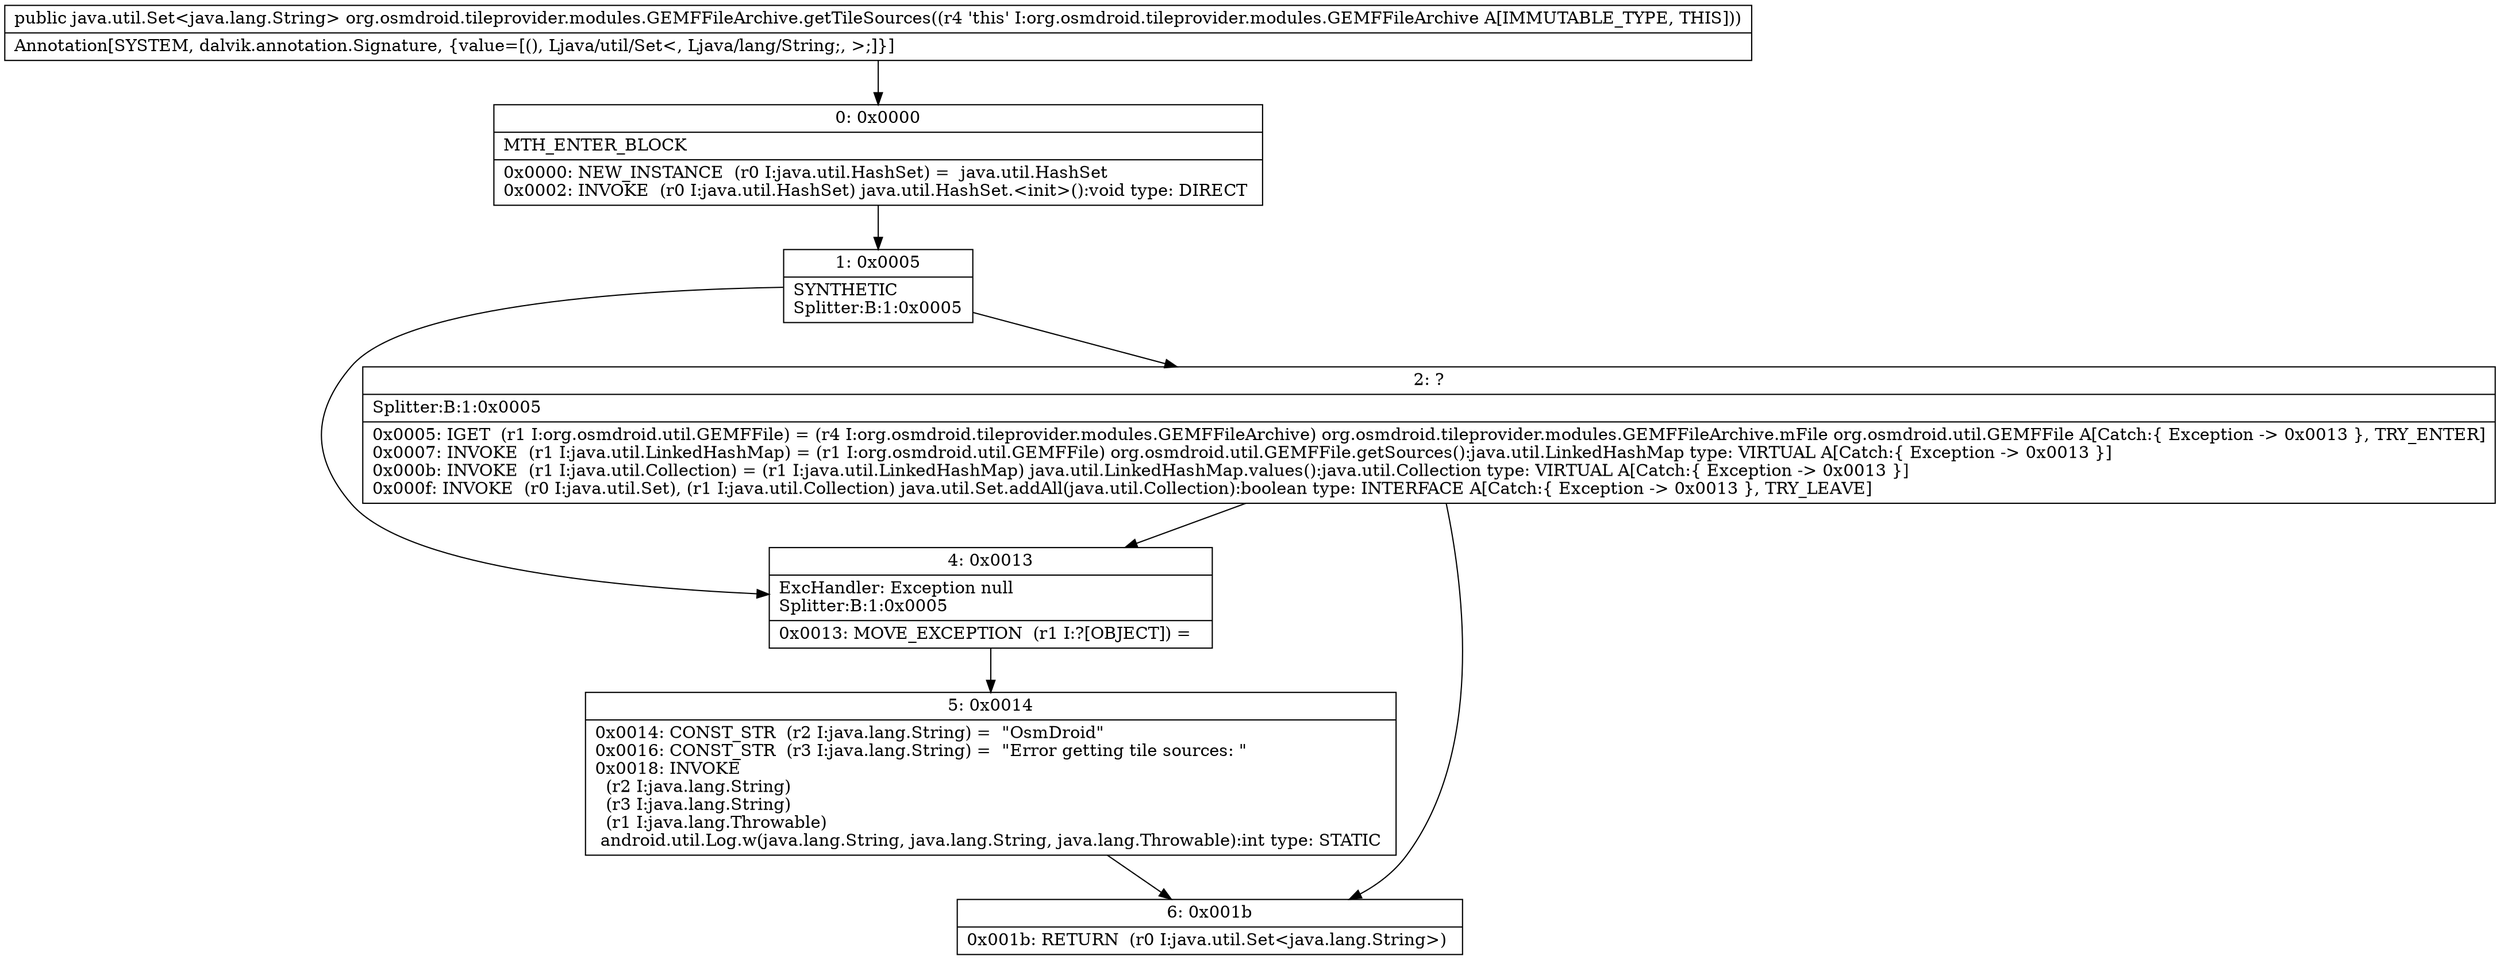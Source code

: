 digraph "CFG fororg.osmdroid.tileprovider.modules.GEMFFileArchive.getTileSources()Ljava\/util\/Set;" {
Node_0 [shape=record,label="{0\:\ 0x0000|MTH_ENTER_BLOCK\l|0x0000: NEW_INSTANCE  (r0 I:java.util.HashSet) =  java.util.HashSet \l0x0002: INVOKE  (r0 I:java.util.HashSet) java.util.HashSet.\<init\>():void type: DIRECT \l}"];
Node_1 [shape=record,label="{1\:\ 0x0005|SYNTHETIC\lSplitter:B:1:0x0005\l}"];
Node_2 [shape=record,label="{2\:\ ?|Splitter:B:1:0x0005\l|0x0005: IGET  (r1 I:org.osmdroid.util.GEMFFile) = (r4 I:org.osmdroid.tileprovider.modules.GEMFFileArchive) org.osmdroid.tileprovider.modules.GEMFFileArchive.mFile org.osmdroid.util.GEMFFile A[Catch:\{ Exception \-\> 0x0013 \}, TRY_ENTER]\l0x0007: INVOKE  (r1 I:java.util.LinkedHashMap) = (r1 I:org.osmdroid.util.GEMFFile) org.osmdroid.util.GEMFFile.getSources():java.util.LinkedHashMap type: VIRTUAL A[Catch:\{ Exception \-\> 0x0013 \}]\l0x000b: INVOKE  (r1 I:java.util.Collection) = (r1 I:java.util.LinkedHashMap) java.util.LinkedHashMap.values():java.util.Collection type: VIRTUAL A[Catch:\{ Exception \-\> 0x0013 \}]\l0x000f: INVOKE  (r0 I:java.util.Set), (r1 I:java.util.Collection) java.util.Set.addAll(java.util.Collection):boolean type: INTERFACE A[Catch:\{ Exception \-\> 0x0013 \}, TRY_LEAVE]\l}"];
Node_4 [shape=record,label="{4\:\ 0x0013|ExcHandler: Exception null\lSplitter:B:1:0x0005\l|0x0013: MOVE_EXCEPTION  (r1 I:?[OBJECT]) =  \l}"];
Node_5 [shape=record,label="{5\:\ 0x0014|0x0014: CONST_STR  (r2 I:java.lang.String) =  \"OsmDroid\" \l0x0016: CONST_STR  (r3 I:java.lang.String) =  \"Error getting tile sources: \" \l0x0018: INVOKE  \l  (r2 I:java.lang.String)\l  (r3 I:java.lang.String)\l  (r1 I:java.lang.Throwable)\l android.util.Log.w(java.lang.String, java.lang.String, java.lang.Throwable):int type: STATIC \l}"];
Node_6 [shape=record,label="{6\:\ 0x001b|0x001b: RETURN  (r0 I:java.util.Set\<java.lang.String\>) \l}"];
MethodNode[shape=record,label="{public java.util.Set\<java.lang.String\> org.osmdroid.tileprovider.modules.GEMFFileArchive.getTileSources((r4 'this' I:org.osmdroid.tileprovider.modules.GEMFFileArchive A[IMMUTABLE_TYPE, THIS]))  | Annotation[SYSTEM, dalvik.annotation.Signature, \{value=[(), Ljava\/util\/Set\<, Ljava\/lang\/String;, \>;]\}]\l}"];
MethodNode -> Node_0;
Node_0 -> Node_1;
Node_1 -> Node_2;
Node_1 -> Node_4;
Node_2 -> Node_4;
Node_2 -> Node_6;
Node_4 -> Node_5;
Node_5 -> Node_6;
}

